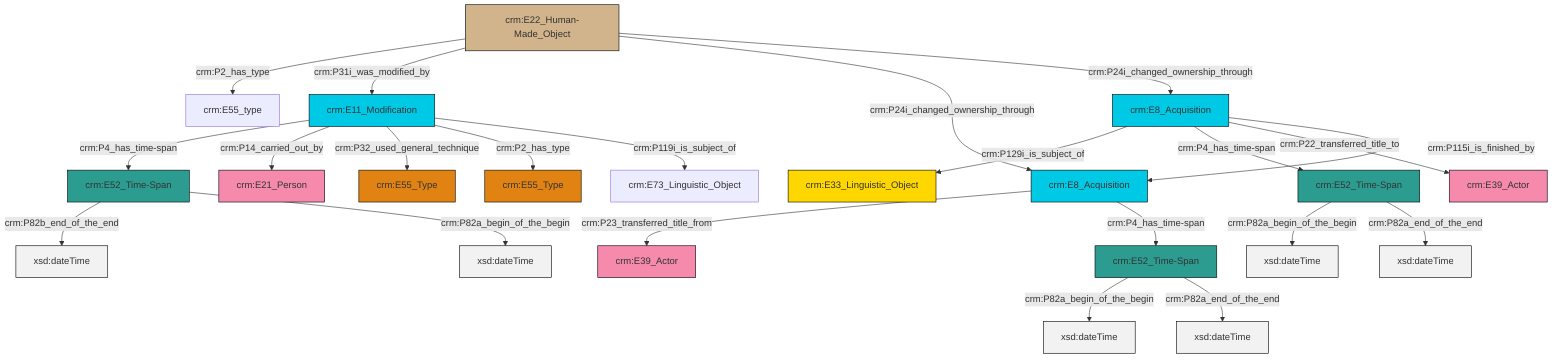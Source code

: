graph TD
classDef Literal fill:#f2f2f2,stroke:#000000;
classDef CRM_Entity fill:#FFFFFF,stroke:#000000;
classDef Temporal_Entity fill:#00C9E6, stroke:#000000;
classDef Type fill:#E18312, stroke:#000000;
classDef Time-Span fill:#2C9C91, stroke:#000000;
classDef Appellation fill:#FFEB7F, stroke:#000000;
classDef Place fill:#008836, stroke:#000000;
classDef Persistent_Item fill:#B266B2, stroke:#000000;
classDef Conceptual_Object fill:#FFD700, stroke:#000000;
classDef Physical_Thing fill:#D2B48C, stroke:#000000;
classDef Actor fill:#f58aad, stroke:#000000;
classDef PC_Classes fill:#4ce600, stroke:#000000;
classDef Multi fill:#cccccc,stroke:#000000;

2["crm:E52_Time-Span"]:::Time-Span -->|crm:P82b_end_of_the_end| 3[xsd:dateTime]:::Literal
4["crm:E52_Time-Span"]:::Time-Span -->|crm:P82a_begin_of_the_begin| 5[xsd:dateTime]:::Literal
8["crm:E11_Modification"]:::Temporal_Entity -->|crm:P4_has_time-span| 2["crm:E52_Time-Span"]:::Time-Span
2["crm:E52_Time-Span"]:::Time-Span -->|crm:P82a_begin_of_the_begin| 15[xsd:dateTime]:::Literal
16["crm:E22_Human-Made_Object"]:::Physical_Thing -->|crm:P2_has_type| 9["crm:E55_type"]:::Default
17["crm:E52_Time-Span"]:::Time-Span -->|crm:P82a_begin_of_the_begin| 18[xsd:dateTime]:::Literal
11["crm:E8_Acquisition"]:::Temporal_Entity -->|crm:P23_transferred_title_from| 6["crm:E39_Actor"]:::Actor
19["crm:E8_Acquisition"]:::Temporal_Entity -->|crm:P129i_is_subject_of| 20["crm:E33_Linguistic_Object"]:::Conceptual_Object
11["crm:E8_Acquisition"]:::Temporal_Entity -->|crm:P4_has_time-span| 4["crm:E52_Time-Span"]:::Time-Span
19["crm:E8_Acquisition"]:::Temporal_Entity -->|crm:P4_has_time-span| 17["crm:E52_Time-Span"]:::Time-Span
16["crm:E22_Human-Made_Object"]:::Physical_Thing -->|crm:P31i_was_modified_by| 8["crm:E11_Modification"]:::Temporal_Entity
8["crm:E11_Modification"]:::Temporal_Entity -->|crm:P14_carried_out_by| 0["crm:E21_Person"]:::Actor
19["crm:E8_Acquisition"]:::Temporal_Entity -->|crm:P22_transferred_title_to| 21["crm:E39_Actor"]:::Actor
17["crm:E52_Time-Span"]:::Time-Span -->|crm:P82a_end_of_the_end| 22[xsd:dateTime]:::Literal
8["crm:E11_Modification"]:::Temporal_Entity -->|crm:P32_used_general_technique| 23["crm:E55_Type"]:::Type
8["crm:E11_Modification"]:::Temporal_Entity -->|crm:P2_has_type| 26["crm:E55_Type"]:::Type
4["crm:E52_Time-Span"]:::Time-Span -->|crm:P82a_end_of_the_end| 28[xsd:dateTime]:::Literal
19["crm:E8_Acquisition"]:::Temporal_Entity -->|crm:P115i_is_finished_by| 11["crm:E8_Acquisition"]:::Temporal_Entity
16["crm:E22_Human-Made_Object"]:::Physical_Thing -->|crm:P24i_changed_ownership_through| 11["crm:E8_Acquisition"]:::Temporal_Entity
8["crm:E11_Modification"]:::Temporal_Entity -->|crm:P119i_is_subject_of| 13["crm:E73_Linguistic_Object"]:::Default
16["crm:E22_Human-Made_Object"]:::Physical_Thing -->|crm:P24i_changed_ownership_through| 19["crm:E8_Acquisition"]:::Temporal_Entity